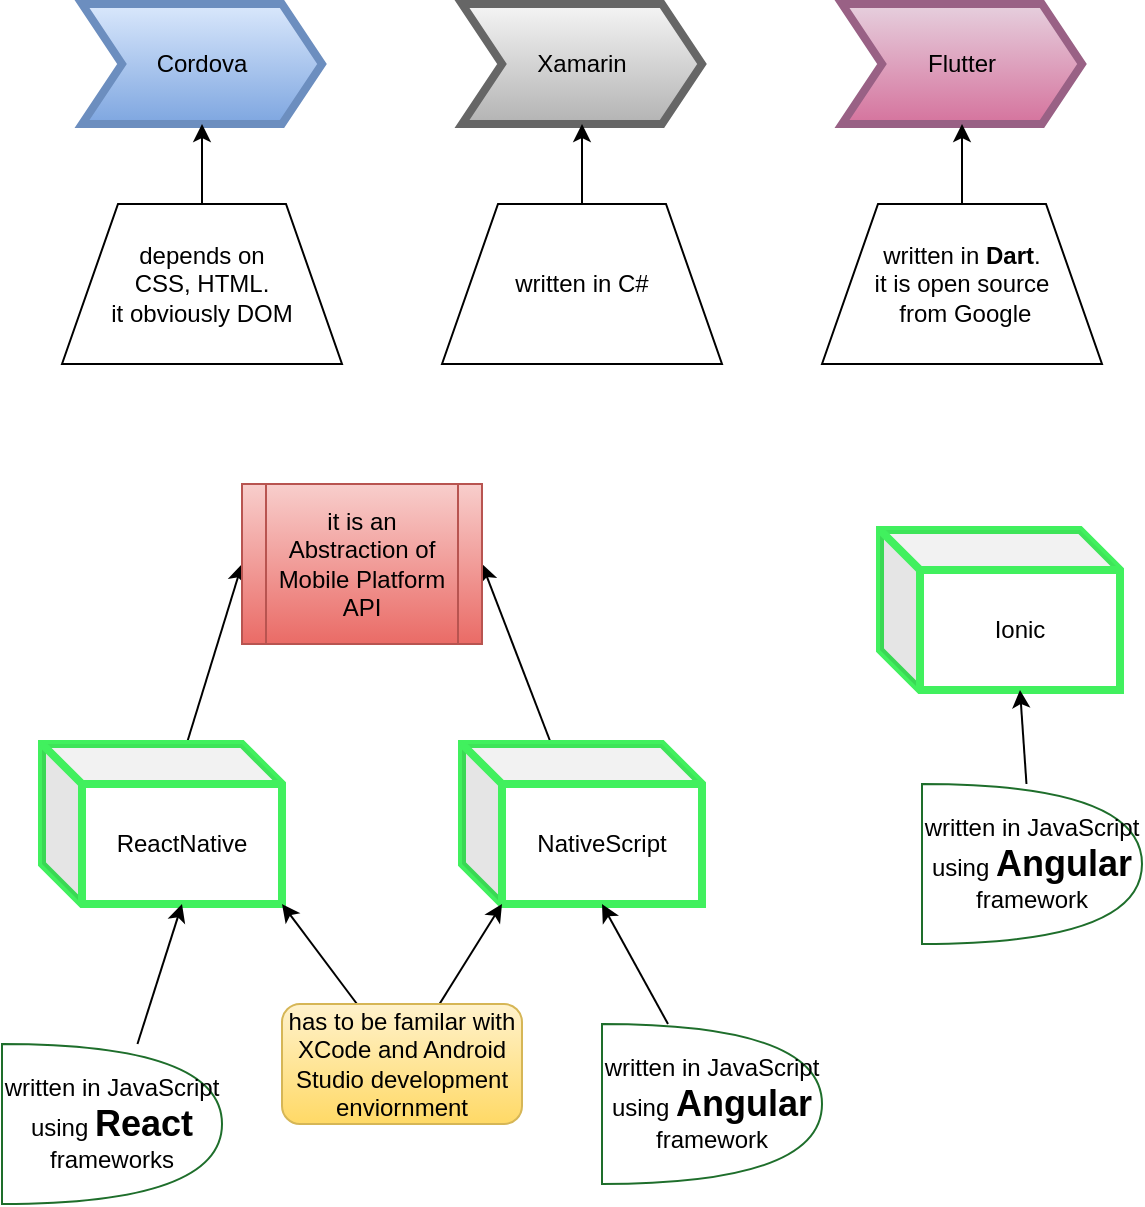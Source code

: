 <mxfile version="12.4.2" type="device" pages="1"><diagram id="d3gP-91LX_3WM-2g46wX" name="Page-1"><mxGraphModel dx="854" dy="520" grid="1" gridSize="10" guides="1" tooltips="1" connect="1" arrows="1" fold="1" page="1" pageScale="1" pageWidth="850" pageHeight="1100" math="0" shadow="0"><root><mxCell id="0"/><mxCell id="1" parent="0"/><mxCell id="HfiFHtc0M7f9x0RxvJFi-1" value="Cordova" style="shape=step;perimeter=stepPerimeter;whiteSpace=wrap;html=1;fixedSize=1;strokeWidth=4;strokeColor=#6c8ebf;gradientColor=#7ea6e0;fillColor=#dae8fc;" vertex="1" parent="1"><mxGeometry x="120" y="140" width="120" height="60" as="geometry"/></mxCell><mxCell id="HfiFHtc0M7f9x0RxvJFi-3" style="edgeStyle=orthogonalEdgeStyle;rounded=0;orthogonalLoop=1;jettySize=auto;html=1;entryX=0.5;entryY=1;entryDx=0;entryDy=0;" edge="1" parent="1" source="HfiFHtc0M7f9x0RxvJFi-2" target="HfiFHtc0M7f9x0RxvJFi-1"><mxGeometry relative="1" as="geometry"/></mxCell><mxCell id="HfiFHtc0M7f9x0RxvJFi-2" value="depends on &lt;br&gt;CSS, HTML. &lt;br&gt;it obviously DOM" style="shape=trapezoid;perimeter=trapezoidPerimeter;whiteSpace=wrap;html=1;" vertex="1" parent="1"><mxGeometry x="110" y="240" width="140" height="80" as="geometry"/></mxCell><mxCell id="HfiFHtc0M7f9x0RxvJFi-4" value="Xamarin" style="shape=step;perimeter=stepPerimeter;whiteSpace=wrap;html=1;fixedSize=1;strokeWidth=4;strokeColor=#666666;gradientColor=#b3b3b3;fillColor=#f5f5f5;" vertex="1" parent="1"><mxGeometry x="310" y="140" width="120" height="60" as="geometry"/></mxCell><mxCell id="HfiFHtc0M7f9x0RxvJFi-5" style="edgeStyle=orthogonalEdgeStyle;rounded=0;orthogonalLoop=1;jettySize=auto;html=1;entryX=0.5;entryY=1;entryDx=0;entryDy=0;" edge="1" parent="1" source="HfiFHtc0M7f9x0RxvJFi-6" target="HfiFHtc0M7f9x0RxvJFi-4"><mxGeometry relative="1" as="geometry"/></mxCell><mxCell id="HfiFHtc0M7f9x0RxvJFi-6" value="written in C#" style="shape=trapezoid;perimeter=trapezoidPerimeter;whiteSpace=wrap;html=1;" vertex="1" parent="1"><mxGeometry x="300" y="240" width="140" height="80" as="geometry"/></mxCell><mxCell id="HfiFHtc0M7f9x0RxvJFi-7" value="Flutter" style="shape=step;perimeter=stepPerimeter;whiteSpace=wrap;html=1;fixedSize=1;strokeWidth=4;strokeColor=#996185;gradientColor=#d5739d;fillColor=#e6d0de;" vertex="1" parent="1"><mxGeometry x="500" y="140" width="120" height="60" as="geometry"/></mxCell><mxCell id="HfiFHtc0M7f9x0RxvJFi-8" style="edgeStyle=orthogonalEdgeStyle;rounded=0;orthogonalLoop=1;jettySize=auto;html=1;entryX=0.5;entryY=1;entryDx=0;entryDy=0;" edge="1" parent="1" source="HfiFHtc0M7f9x0RxvJFi-9" target="HfiFHtc0M7f9x0RxvJFi-7"><mxGeometry relative="1" as="geometry"/></mxCell><mxCell id="HfiFHtc0M7f9x0RxvJFi-9" value="written in &lt;b&gt;Dart&lt;/b&gt;. &lt;br&gt;it is open source&lt;br&gt;&amp;nbsp;from Google" style="shape=trapezoid;perimeter=trapezoidPerimeter;whiteSpace=wrap;html=1;" vertex="1" parent="1"><mxGeometry x="490" y="240" width="140" height="80" as="geometry"/></mxCell><mxCell id="HfiFHtc0M7f9x0RxvJFi-22" style="edgeStyle=none;rounded=0;orthogonalLoop=1;jettySize=auto;html=1;entryX=0;entryY=0.5;entryDx=0;entryDy=0;" edge="1" parent="1" source="HfiFHtc0M7f9x0RxvJFi-10" target="HfiFHtc0M7f9x0RxvJFi-20"><mxGeometry relative="1" as="geometry"/></mxCell><mxCell id="HfiFHtc0M7f9x0RxvJFi-10" value="ReactNative" style="shape=cube;whiteSpace=wrap;html=1;boundedLbl=1;backgroundOutline=1;darkOpacity=0.05;darkOpacity2=0.1;strokeColor=#41F05E;strokeWidth=4;" vertex="1" parent="1"><mxGeometry x="100" y="510" width="120" height="80" as="geometry"/></mxCell><mxCell id="HfiFHtc0M7f9x0RxvJFi-21" style="edgeStyle=none;rounded=0;orthogonalLoop=1;jettySize=auto;html=1;entryX=1;entryY=0.5;entryDx=0;entryDy=0;" edge="1" parent="1" source="HfiFHtc0M7f9x0RxvJFi-11" target="HfiFHtc0M7f9x0RxvJFi-20"><mxGeometry relative="1" as="geometry"/></mxCell><mxCell id="HfiFHtc0M7f9x0RxvJFi-11" value="NativeScript" style="shape=cube;whiteSpace=wrap;html=1;boundedLbl=1;backgroundOutline=1;darkOpacity=0.05;darkOpacity2=0.1;strokeColor=#41F05E;strokeWidth=4;" vertex="1" parent="1"><mxGeometry x="310" y="510" width="120" height="80" as="geometry"/></mxCell><mxCell id="HfiFHtc0M7f9x0RxvJFi-16" style="rounded=0;orthogonalLoop=1;jettySize=auto;html=1;entryX=0;entryY=0;entryDx=70;entryDy=80;entryPerimeter=0;" edge="1" parent="1" source="HfiFHtc0M7f9x0RxvJFi-12" target="HfiFHtc0M7f9x0RxvJFi-10"><mxGeometry relative="1" as="geometry"/></mxCell><mxCell id="HfiFHtc0M7f9x0RxvJFi-12" value="written in JavaScript using &lt;font style=&quot;font-size: 18px&quot;&gt;&lt;b&gt;React &lt;/b&gt;&lt;/font&gt;frameworks" style="shape=or;whiteSpace=wrap;html=1;strokeColor=#1E6E2B;strokeWidth=1;" vertex="1" parent="1"><mxGeometry x="80" y="660" width="110" height="80" as="geometry"/></mxCell><mxCell id="HfiFHtc0M7f9x0RxvJFi-17" style="edgeStyle=none;rounded=0;orthogonalLoop=1;jettySize=auto;html=1;entryX=0;entryY=0;entryDx=70;entryDy=80;entryPerimeter=0;" edge="1" parent="1" source="HfiFHtc0M7f9x0RxvJFi-13" target="HfiFHtc0M7f9x0RxvJFi-11"><mxGeometry relative="1" as="geometry"/></mxCell><mxCell id="HfiFHtc0M7f9x0RxvJFi-13" value="written in JavaScript using &lt;b&gt;&lt;font style=&quot;font-size: 18px&quot;&gt;Angular &lt;/font&gt;&lt;/b&gt;&lt;br&gt;framework" style="shape=or;whiteSpace=wrap;html=1;strokeColor=#1E6E2B;strokeWidth=1;" vertex="1" parent="1"><mxGeometry x="380" y="650" width="110" height="80" as="geometry"/></mxCell><mxCell id="HfiFHtc0M7f9x0RxvJFi-14" value="Ionic" style="shape=cube;whiteSpace=wrap;html=1;boundedLbl=1;backgroundOutline=1;darkOpacity=0.05;darkOpacity2=0.1;strokeColor=#41F05E;strokeWidth=4;" vertex="1" parent="1"><mxGeometry x="519" y="403" width="120" height="80" as="geometry"/></mxCell><mxCell id="HfiFHtc0M7f9x0RxvJFi-18" style="edgeStyle=none;rounded=0;orthogonalLoop=1;jettySize=auto;html=1;entryX=0;entryY=0;entryDx=70;entryDy=80;entryPerimeter=0;" edge="1" parent="1" source="HfiFHtc0M7f9x0RxvJFi-15" target="HfiFHtc0M7f9x0RxvJFi-14"><mxGeometry relative="1" as="geometry"/></mxCell><mxCell id="HfiFHtc0M7f9x0RxvJFi-15" value="written in JavaScript using &lt;b&gt;&lt;font style=&quot;font-size: 18px&quot;&gt;Angular &lt;/font&gt;&lt;/b&gt;&lt;br&gt;framework" style="shape=or;whiteSpace=wrap;html=1;strokeColor=#1E6E2B;strokeWidth=1;" vertex="1" parent="1"><mxGeometry x="540" y="530" width="110" height="80" as="geometry"/></mxCell><mxCell id="HfiFHtc0M7f9x0RxvJFi-20" value="it is an Abstraction of Mobile Platform API" style="shape=process;whiteSpace=wrap;html=1;backgroundOutline=1;strokeColor=#b85450;strokeWidth=1;rotation=0;gradientColor=#ea6b66;fillColor=#f8cecc;" vertex="1" parent="1"><mxGeometry x="200" y="380" width="120" height="80" as="geometry"/></mxCell><mxCell id="HfiFHtc0M7f9x0RxvJFi-24" style="edgeStyle=none;rounded=0;orthogonalLoop=1;jettySize=auto;html=1;entryX=1;entryY=1;entryDx=0;entryDy=0;entryPerimeter=0;" edge="1" parent="1" source="HfiFHtc0M7f9x0RxvJFi-23" target="HfiFHtc0M7f9x0RxvJFi-10"><mxGeometry relative="1" as="geometry"/></mxCell><mxCell id="HfiFHtc0M7f9x0RxvJFi-25" style="edgeStyle=none;rounded=0;orthogonalLoop=1;jettySize=auto;html=1;entryX=0;entryY=0;entryDx=20;entryDy=80;entryPerimeter=0;" edge="1" parent="1" source="HfiFHtc0M7f9x0RxvJFi-23" target="HfiFHtc0M7f9x0RxvJFi-11"><mxGeometry relative="1" as="geometry"/></mxCell><mxCell id="HfiFHtc0M7f9x0RxvJFi-23" value="has to be familar with XCode and Android Studio development enviornment" style="rounded=1;whiteSpace=wrap;html=1;strokeColor=#d6b656;strokeWidth=1;gradientColor=#ffd966;fillColor=#fff2cc;" vertex="1" parent="1"><mxGeometry x="220" y="640" width="120" height="60" as="geometry"/></mxCell></root></mxGraphModel></diagram></mxfile>